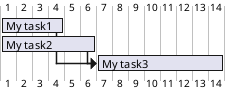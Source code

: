 {
  "sha1": "qyx4we4lpwjmuxt1nrsv4ag9zfe1g7i",
  "insertion": {
    "when": "2024-06-04T17:28:43.111Z",
    "user": "plantuml@gmail.com"
  }
}
@startgantt
[My task1] as [TASK1] lasts 4 days
[My task2] as [TASK2] lasts 6 days
[My task3] as [TASK3] lasts 8 days

TASK1 -> TASK3
TASK2 -> TASK3
@endgantt
